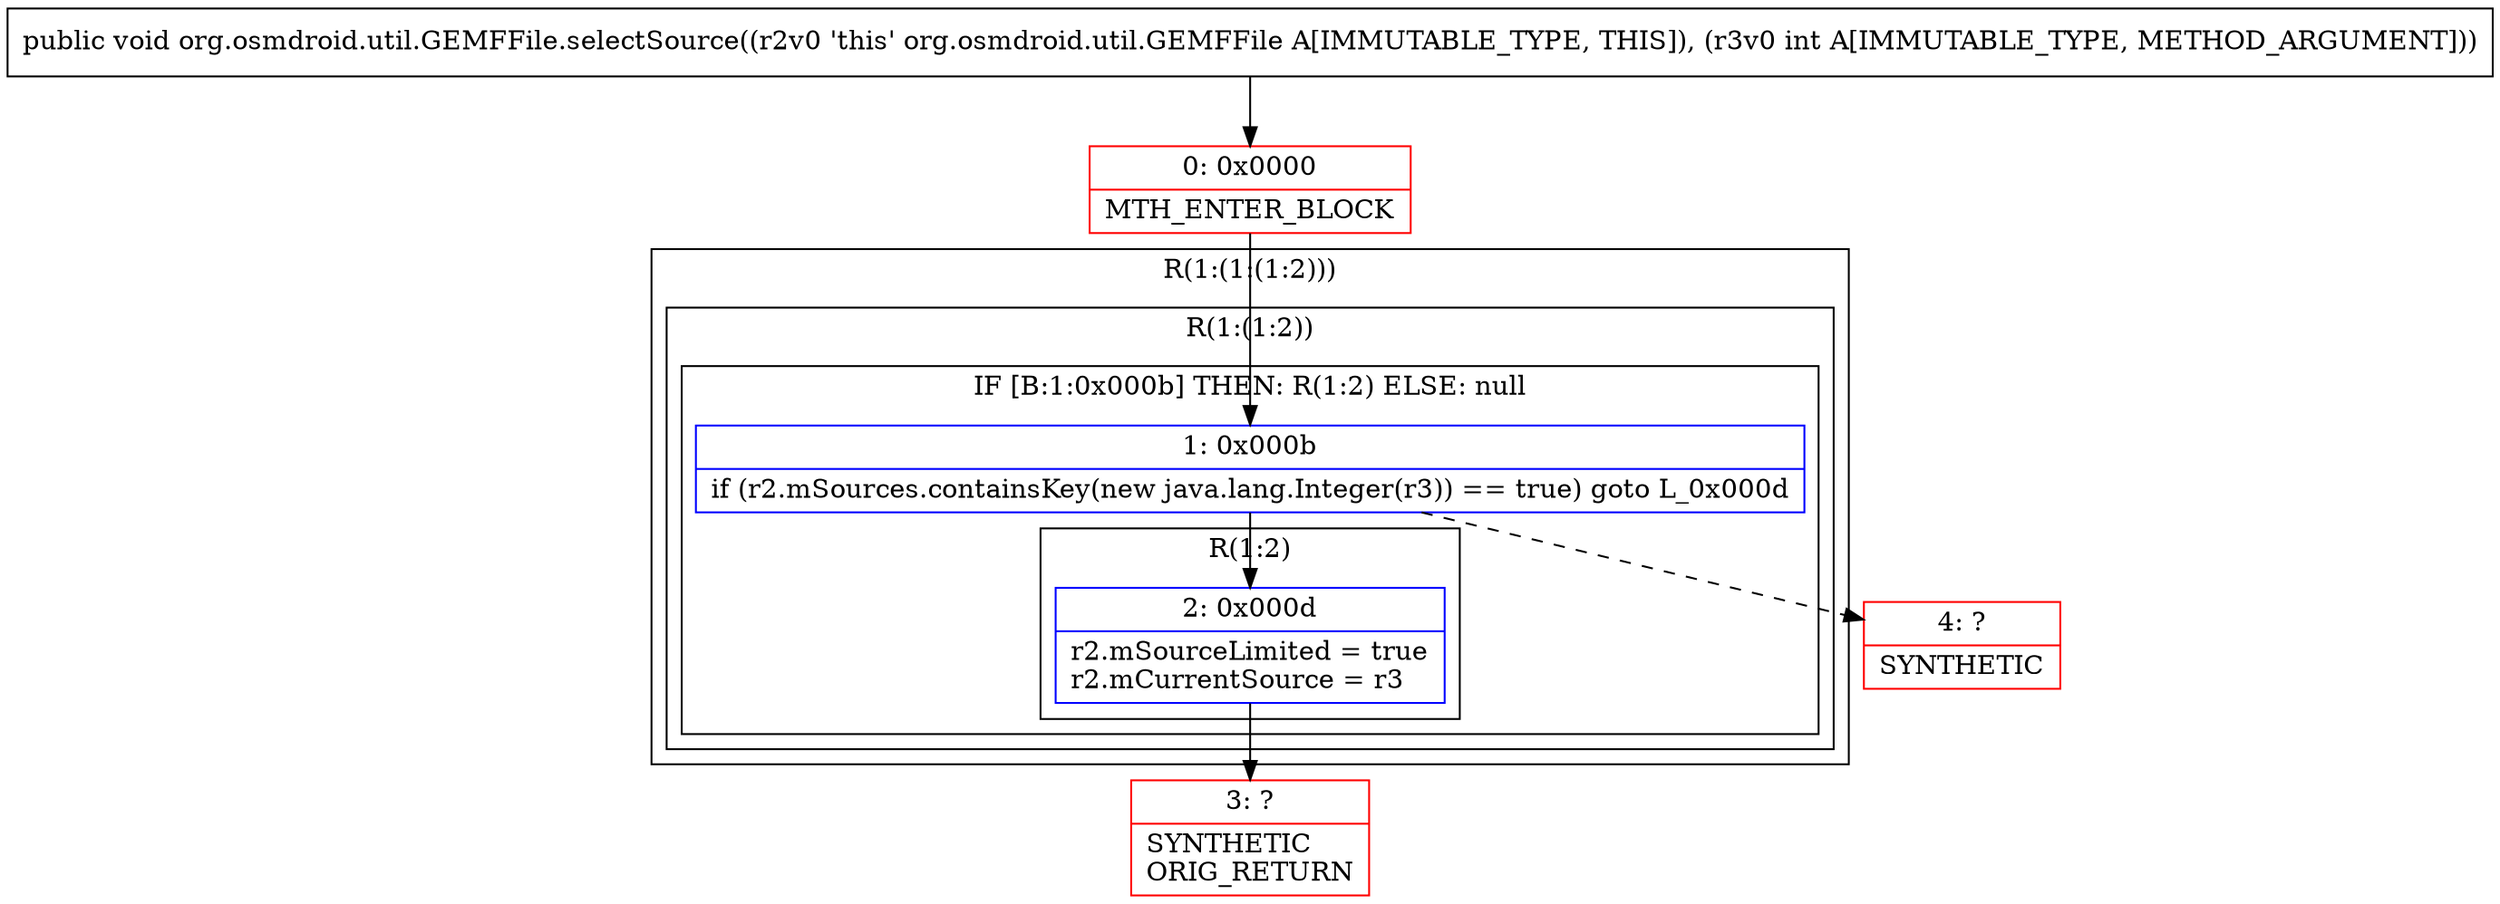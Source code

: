 digraph "CFG fororg.osmdroid.util.GEMFFile.selectSource(I)V" {
subgraph cluster_Region_247327534 {
label = "R(1:(1:(1:2)))";
node [shape=record,color=blue];
subgraph cluster_Region_783858761 {
label = "R(1:(1:2))";
node [shape=record,color=blue];
subgraph cluster_IfRegion_962056046 {
label = "IF [B:1:0x000b] THEN: R(1:2) ELSE: null";
node [shape=record,color=blue];
Node_1 [shape=record,label="{1\:\ 0x000b|if (r2.mSources.containsKey(new java.lang.Integer(r3)) == true) goto L_0x000d\l}"];
subgraph cluster_Region_1379223259 {
label = "R(1:2)";
node [shape=record,color=blue];
Node_2 [shape=record,label="{2\:\ 0x000d|r2.mSourceLimited = true\lr2.mCurrentSource = r3\l}"];
}
}
}
}
Node_0 [shape=record,color=red,label="{0\:\ 0x0000|MTH_ENTER_BLOCK\l}"];
Node_3 [shape=record,color=red,label="{3\:\ ?|SYNTHETIC\lORIG_RETURN\l}"];
Node_4 [shape=record,color=red,label="{4\:\ ?|SYNTHETIC\l}"];
MethodNode[shape=record,label="{public void org.osmdroid.util.GEMFFile.selectSource((r2v0 'this' org.osmdroid.util.GEMFFile A[IMMUTABLE_TYPE, THIS]), (r3v0 int A[IMMUTABLE_TYPE, METHOD_ARGUMENT])) }"];
MethodNode -> Node_0;
Node_1 -> Node_2;
Node_1 -> Node_4[style=dashed];
Node_2 -> Node_3;
Node_0 -> Node_1;
}

